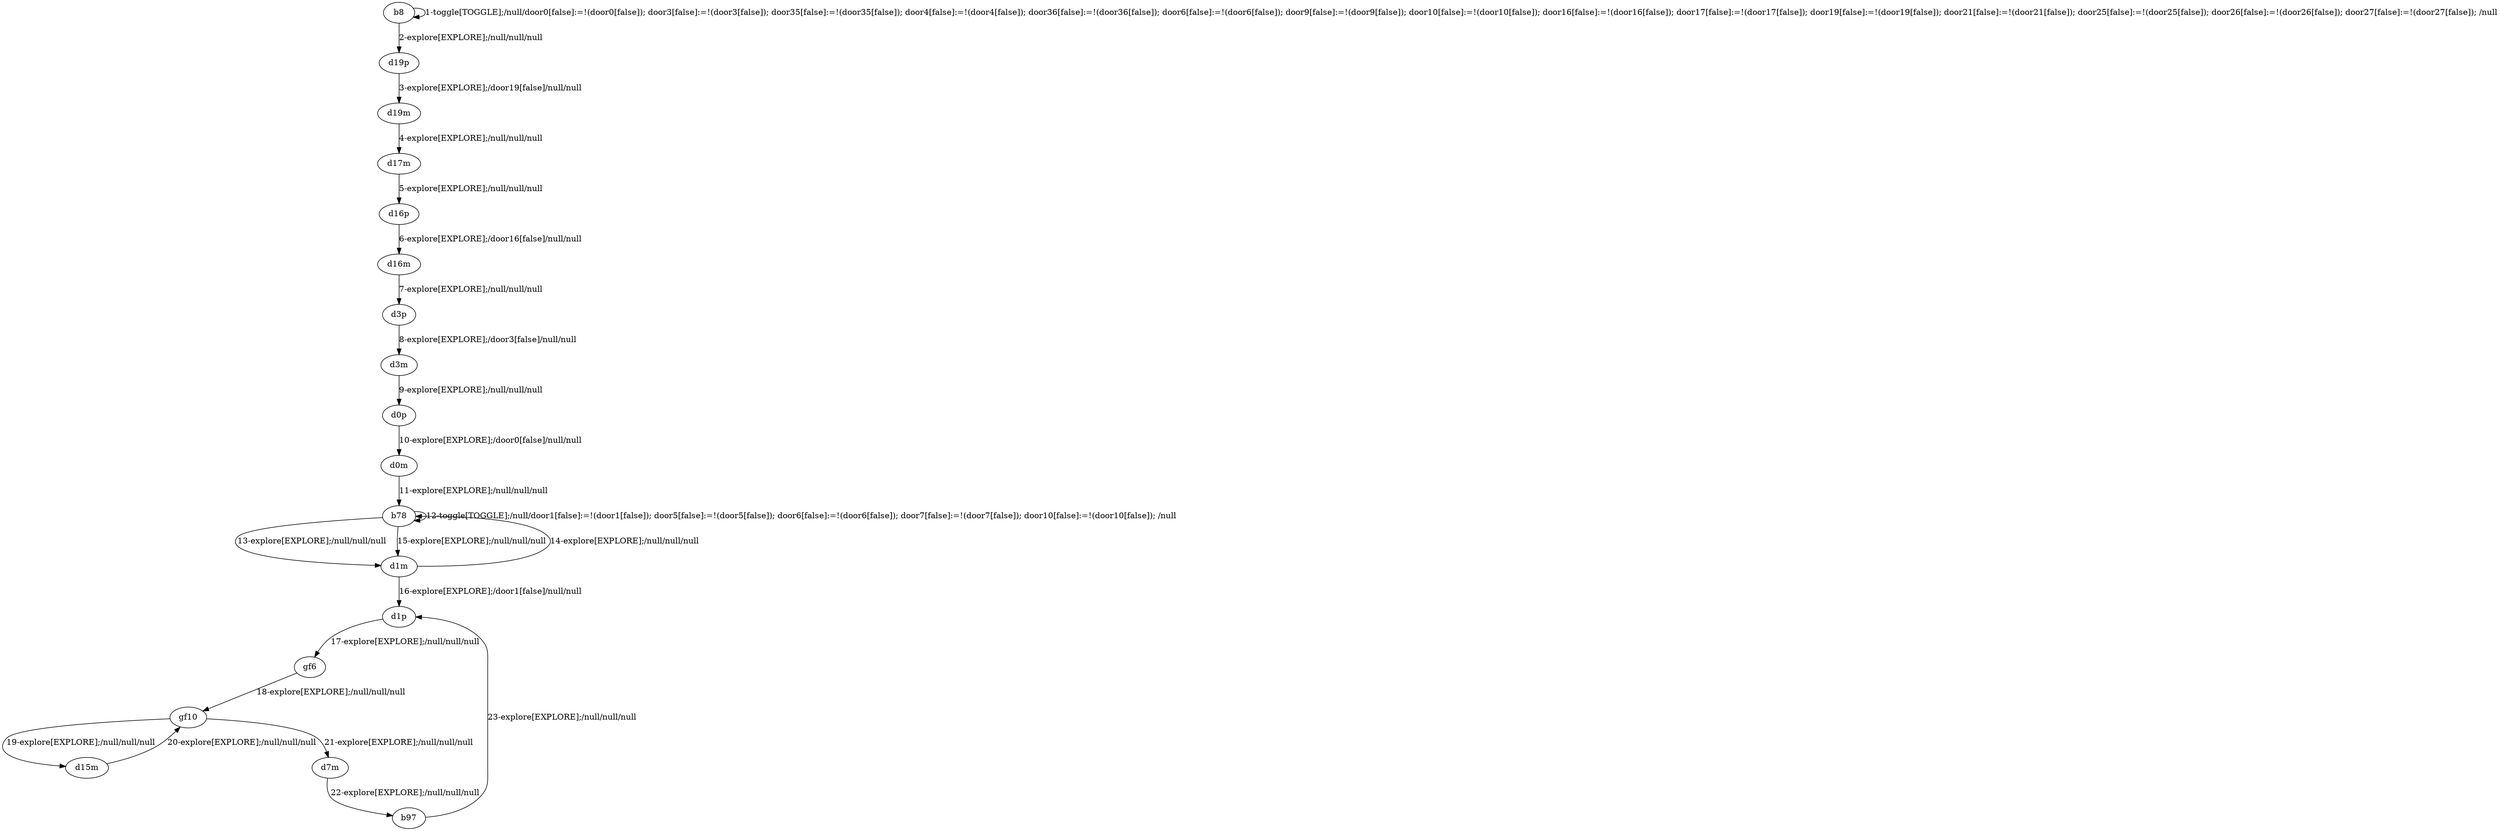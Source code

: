 # Total number of goals covered by this test: 2
# b97 --> d1p
# d7m --> b97

digraph g {
"b8" -> "b8" [label = "1-toggle[TOGGLE];/null/door0[false]:=!(door0[false]); door3[false]:=!(door3[false]); door35[false]:=!(door35[false]); door4[false]:=!(door4[false]); door36[false]:=!(door36[false]); door6[false]:=!(door6[false]); door9[false]:=!(door9[false]); door10[false]:=!(door10[false]); door16[false]:=!(door16[false]); door17[false]:=!(door17[false]); door19[false]:=!(door19[false]); door21[false]:=!(door21[false]); door25[false]:=!(door25[false]); door26[false]:=!(door26[false]); door27[false]:=!(door27[false]); /null"];
"b8" -> "d19p" [label = "2-explore[EXPLORE];/null/null/null"];
"d19p" -> "d19m" [label = "3-explore[EXPLORE];/door19[false]/null/null"];
"d19m" -> "d17m" [label = "4-explore[EXPLORE];/null/null/null"];
"d17m" -> "d16p" [label = "5-explore[EXPLORE];/null/null/null"];
"d16p" -> "d16m" [label = "6-explore[EXPLORE];/door16[false]/null/null"];
"d16m" -> "d3p" [label = "7-explore[EXPLORE];/null/null/null"];
"d3p" -> "d3m" [label = "8-explore[EXPLORE];/door3[false]/null/null"];
"d3m" -> "d0p" [label = "9-explore[EXPLORE];/null/null/null"];
"d0p" -> "d0m" [label = "10-explore[EXPLORE];/door0[false]/null/null"];
"d0m" -> "b78" [label = "11-explore[EXPLORE];/null/null/null"];
"b78" -> "b78" [label = "12-toggle[TOGGLE];/null/door1[false]:=!(door1[false]); door5[false]:=!(door5[false]); door6[false]:=!(door6[false]); door7[false]:=!(door7[false]); door10[false]:=!(door10[false]); /null"];
"b78" -> "d1m" [label = "13-explore[EXPLORE];/null/null/null"];
"d1m" -> "b78" [label = "14-explore[EXPLORE];/null/null/null"];
"b78" -> "d1m" [label = "15-explore[EXPLORE];/null/null/null"];
"d1m" -> "d1p" [label = "16-explore[EXPLORE];/door1[false]/null/null"];
"d1p" -> "gf6" [label = "17-explore[EXPLORE];/null/null/null"];
"gf6" -> "gf10" [label = "18-explore[EXPLORE];/null/null/null"];
"gf10" -> "d15m" [label = "19-explore[EXPLORE];/null/null/null"];
"d15m" -> "gf10" [label = "20-explore[EXPLORE];/null/null/null"];
"gf10" -> "d7m" [label = "21-explore[EXPLORE];/null/null/null"];
"d7m" -> "b97" [label = "22-explore[EXPLORE];/null/null/null"];
"b97" -> "d1p" [label = "23-explore[EXPLORE];/null/null/null"];
}